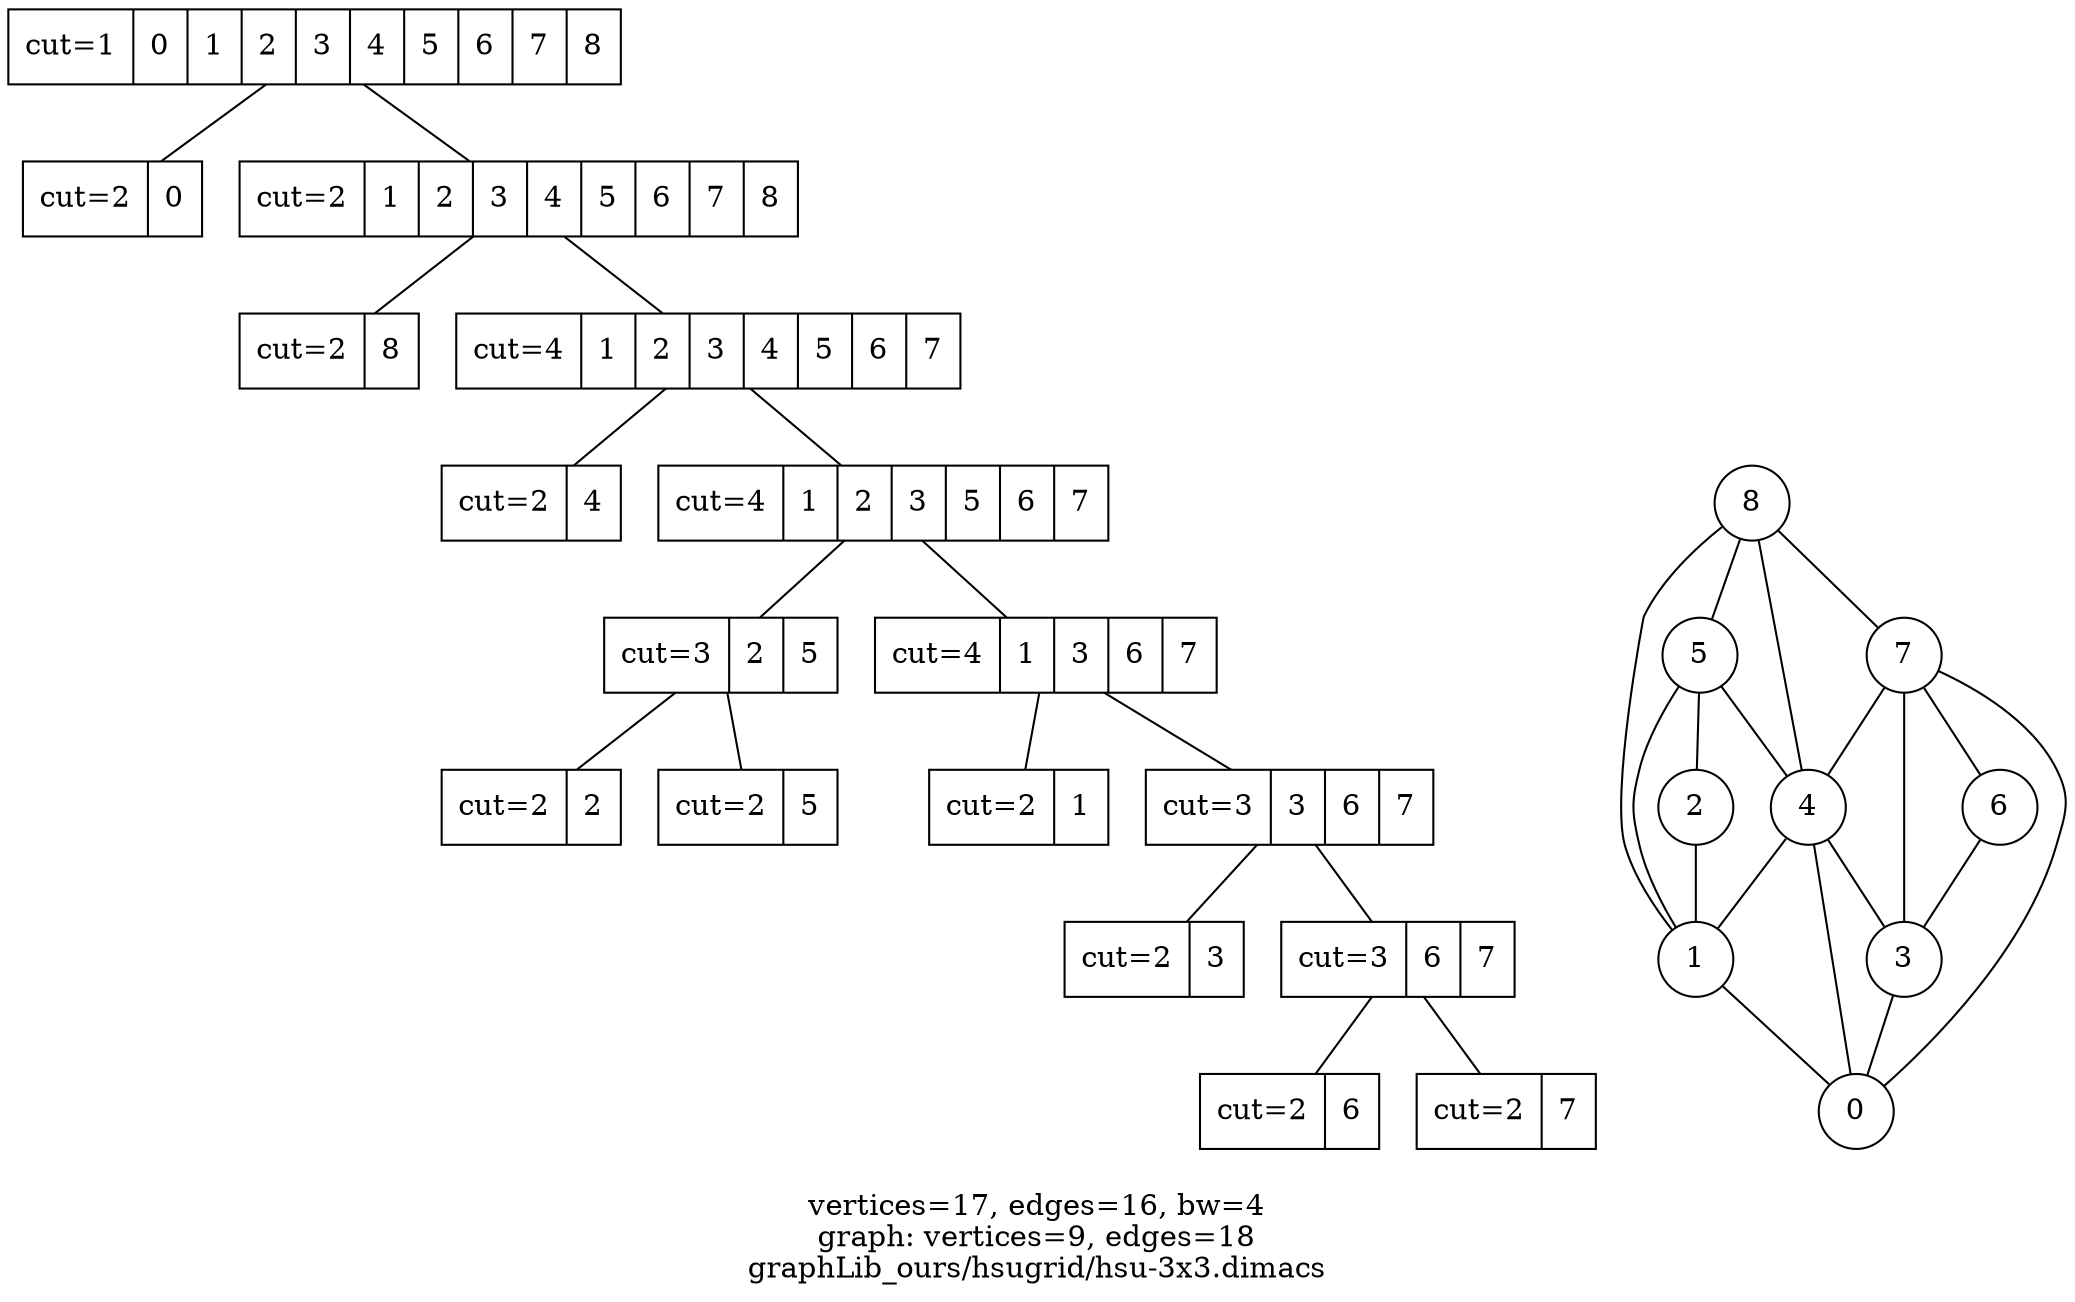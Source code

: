 graph {
label = "\nvertices=17, edges=16, bw=4\ngraph: vertices=9, edges=18\ngraphLib_ours/hsugrid/hsu-3x3.dimacs"; 
rankdir = BT;
node [shape = record]
25253977 [ label = " cut=1 | <n0> 0 | <n1> 1 | <n2> 2 | <n3> 3 | <n4> 4 | <n5> 5 | <n6> 6 | <n7> 7 | <n8> 8" ];
13582581 [ label = " cut=2 | <n0> 0" ];
11649632 [ label = " cut=2 | <n1> 1 | <n2> 2 | <n3> 3 | <n4> 4 | <n5> 5 | <n6> 6 | <n7> 7 | <n8> 8" ];
5256233 [ label = " cut=2 | <n8> 8" ];
26250401 [ label = " cut=4 | <n1> 1 | <n2> 2 | <n3> 3 | <n4> 4 | <n5> 5 | <n6> 6 | <n7> 7" ];
16821027 [ label = " cut=2 | <n4> 4" ];
14923925 [ label = " cut=4 | <n1> 1 | <n2> 2 | <n3> 3 | <n5> 5 | <n6> 6 | <n7> 7" ];
7043360 [ label = " cut=3 | <n2> 2 | <n5> 5" ];
31278839 [ label = " cut=4 | <n1> 1 | <n3> 3 | <n6> 6 | <n7> 7" ];
6175092 [ label = " cut=2 | <n1> 1" ];
914691 [ label = " cut=3 | <n3> 3 | <n6> 6 | <n7> 7" ];
5298332 [ label = " cut=2 | <n3> 3" ];
29167060 [ label = " cut=3 | <n6> 6 | <n7> 7" ];
14093690 [ label = " cut=2 | <n6> 6" ];
11924794 [ label = " cut=2 | <n7> 7" ];
32960703 [ label = " cut=2 | <n2> 2" ];
20432397 [ label = " cut=2 | <n5> 5" ];
"13582581" -- "25253977";
"11649632" -- "25253977";
"5256233" -- "11649632";
"26250401" -- "11649632";
"16821027" -- "26250401";
"14923925" -- "26250401";
"7043360" -- "14923925";
"31278839" -- "14923925";
"6175092" -- "31278839";
"914691" -- "31278839";
"5298332" -- "914691";
"29167060" -- "914691";
"14093690" -- "29167060";
"11924794" -- "29167060";
"32960703" -- "7043360";
"20432397" -- "7043360";
subgraph realgraph {
node [shape=circle]label = "real graph"; 
24669796 [ label = "0" ];
26715004 [ label = "1" ];
7224672 [ label = "2" ];
25142878 [ label = "3" ];
25396707 [ label = "4" ];
30090737 [ label = "5" ];
2623667 [ label = "6" ];
5462872 [ label = "7" ];
9578500 [ label = "8" ];
"24669796" -- "26715004";
"24669796" -- "25142878";
"24669796" -- "25396707";
"24669796" -- "5462872";
"26715004" -- "7224672";
"26715004" -- "25396707";
"26715004" -- "30090737";
"26715004" -- "9578500";
"7224672" -- "30090737";
"25142878" -- "25396707";
"25142878" -- "2623667";
"25142878" -- "5462872";
"25396707" -- "30090737";
"25396707" -- "5462872";
"25396707" -- "9578500";
"30090737" -- "9578500";
"2623667" -- "5462872";
"5462872" -- "9578500";
}
}
